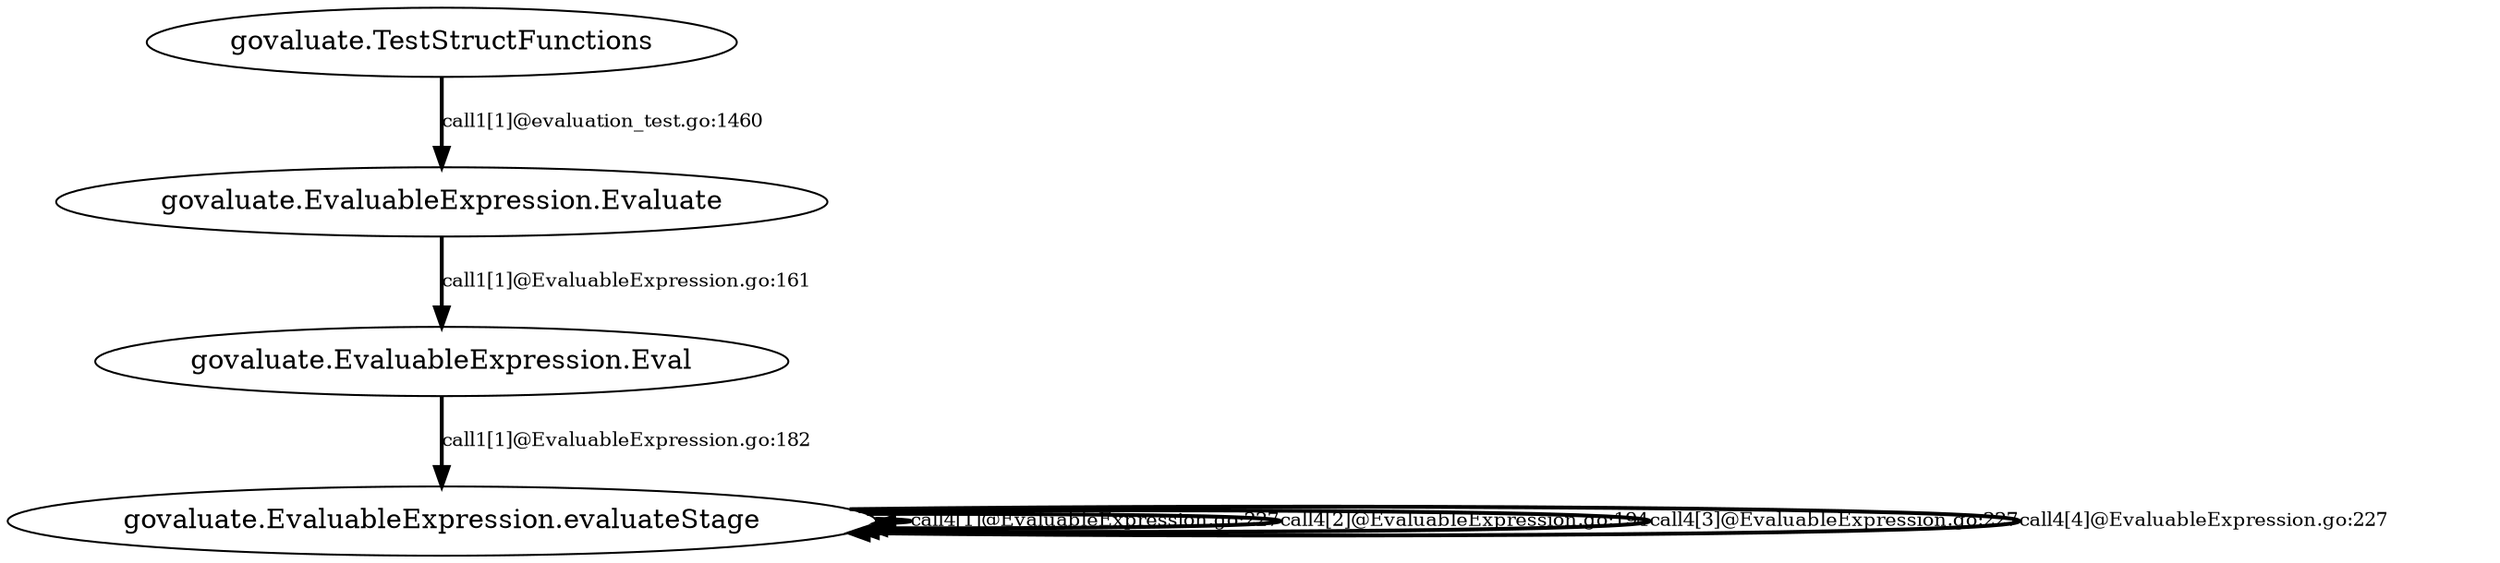 digraph G {
  edge [fontsize=10, penwidth=2];
"govaluate.EvaluableExpression.Evaluate" -> "govaluate.EvaluableExpression.Eval" [label="call1[1]@EvaluableExpression.go:161", tooltip="{\n    \"arguments\": {\n        \"parameters\": {}\n    },\n    \"result\": {\n        \"X1\": 4001,\n        \"X2\": null\n    }\n}"]
"govaluate.TestStructFunctions" -> "govaluate.EvaluableExpression.Evaluate" [label="call1[1]@evaluation_test.go:1460", tooltip="{\n    \"arguments\": {\n        \"parameters\": null\n    },\n    \"result\": {\n        \"X1\": 4001,\n        \"X2\": null\n    }\n}"]
"govaluate.EvaluableExpression.evaluateStage" -> "govaluate.EvaluableExpression.evaluateStage" [label="call4[1]@EvaluableExpression.go:227", tooltip="{\n    \"arguments\": {\n        \"parameters\": {},\n        \"stage\": {}\n    },\n    \"result\": {\n        \"X1\": null,\n        \"X2\": null\n    }\n}"]
"govaluate.EvaluableExpression.evaluateStage" -> "govaluate.EvaluableExpression.evaluateStage" [label="call4[2]@EvaluableExpression.go:194", tooltip="{\n    \"arguments\": {\n        \"parameters\": {},\n        \"stage\": {}\n    },\n    \"result\": {\n        \"X1\": 2000,\n        \"X2\": null\n    }\n}"]
"govaluate.EvaluableExpression.evaluateStage" -> "govaluate.EvaluableExpression.evaluateStage" [label="call4[3]@EvaluableExpression.go:227", tooltip="{\n    \"arguments\": {\n        \"parameters\": {},\n        \"stage\": {}\n    },\n    \"result\": {\n        \"X1\": null,\n        \"X2\": null\n    }\n}"]
"govaluate.EvaluableExpression.evaluateStage" -> "govaluate.EvaluableExpression.evaluateStage" [label="call4[4]@EvaluableExpression.go:227", tooltip="{\n    \"arguments\": {\n        \"parameters\": {},\n        \"stage\": {}\n    },\n    \"result\": {\n        \"X1\": 2001,\n        \"X2\": null\n    }\n}"]
"govaluate.EvaluableExpression.Eval" -> "govaluate.EvaluableExpression.evaluateStage" [label="call1[1]@EvaluableExpression.go:182", tooltip="{\n    \"arguments\": {\n        \"parameters\": {},\n        \"stage\": {}\n    },\n    \"result\": {\n        \"X1\": 4001,\n        \"X2\": null\n    }\n}"]
}
